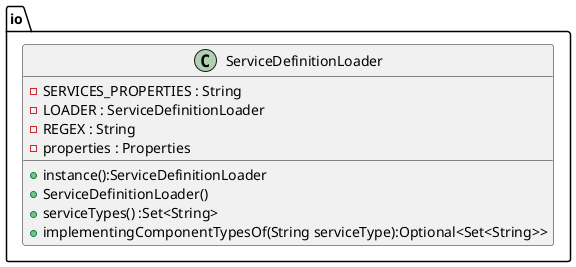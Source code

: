 @startuml

package io{

    class io.ServiceDefinitionLoader {
      - SERVICES_PROPERTIES : String
      - LOADER : ServiceDefinitionLoader
      - REGEX : String
      - properties : Properties
        + instance():ServiceDefinitionLoader
        + ServiceDefinitionLoader()
        + serviceTypes() :Set<String>
        + implementingComponentTypesOf(String serviceType):Optional<Set<String>>
    }
  }


@enduml